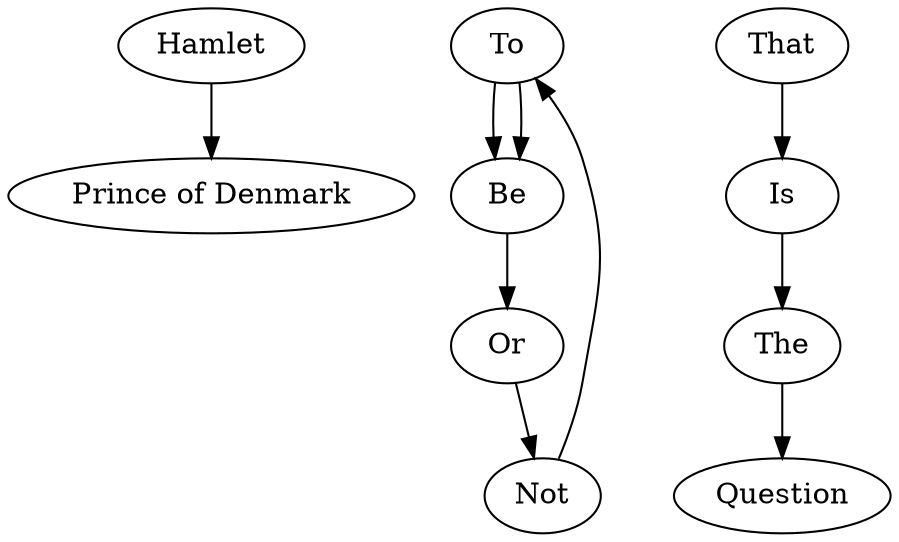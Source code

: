 digraph TheQuestion {
   Hamlet -> "Prince of Denmark";
   To -> Be -> Or -> Not -> To -> Be;
   That -> Is -> The -> Question;
}
